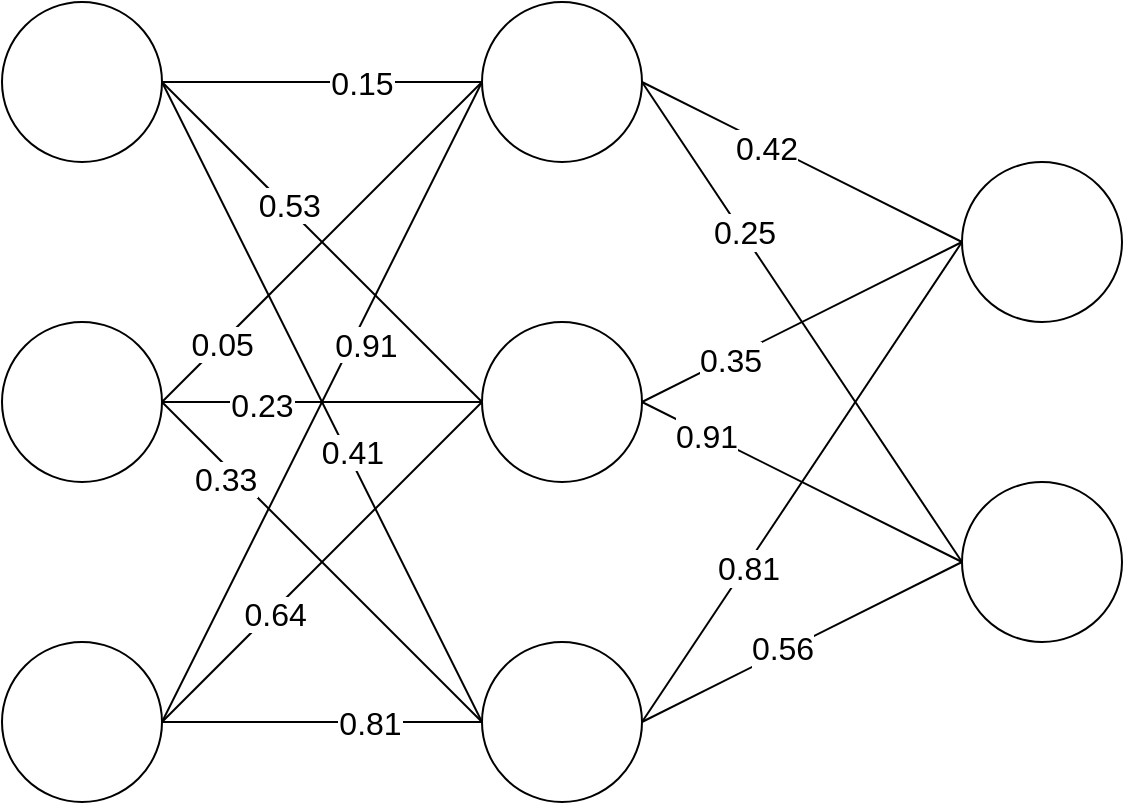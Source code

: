 <mxfile version="15.8.8" type="device"><diagram id="sLIRJsi5y9wLKyILJcnk" name="Page-1"><mxGraphModel dx="2062" dy="1065" grid="1" gridSize="10" guides="1" tooltips="1" connect="1" arrows="1" fold="1" page="1" pageScale="1" pageWidth="850" pageHeight="1100" math="0" shadow="0"><root><mxCell id="0"/><mxCell id="1" parent="0"/><mxCell id="Nvu8iW8Ky8LQ2kerMmJc-9" value="" style="edgeStyle=orthogonalEdgeStyle;rounded=0;orthogonalLoop=1;jettySize=auto;exitX=1;exitY=0.5;exitDx=0;exitDy=0;endArrow=none;endFill=0;" edge="1" parent="1" source="Nvu8iW8Ky8LQ2kerMmJc-1" target="Nvu8iW8Ky8LQ2kerMmJc-5"><mxGeometry relative="1" as="geometry"/></mxCell><mxCell id="Nvu8iW8Ky8LQ2kerMmJc-35" value="0.15" style="edgeLabel;align=center;verticalAlign=middle;resizable=0;points=[];fontSize=16;" vertex="1" connectable="0" parent="Nvu8iW8Ky8LQ2kerMmJc-9"><mxGeometry x="0.25" y="1" relative="1" as="geometry"><mxPoint as="offset"/></mxGeometry></mxCell><mxCell id="Nvu8iW8Ky8LQ2kerMmJc-1" value="" style="ellipse;aspect=fixed;" vertex="1" parent="1"><mxGeometry x="120" y="320" width="80" height="80" as="geometry"/></mxCell><mxCell id="Nvu8iW8Ky8LQ2kerMmJc-2" value="" style="ellipse;aspect=fixed;" vertex="1" parent="1"><mxGeometry x="120" y="640" width="80" height="80" as="geometry"/></mxCell><mxCell id="Nvu8iW8Ky8LQ2kerMmJc-16" value="" style="edgeStyle=orthogonalEdgeStyle;rounded=0;orthogonalLoop=1;jettySize=auto;exitX=1;exitY=0.5;exitDx=0;exitDy=0;endArrow=none;endFill=0;" edge="1" parent="1" source="Nvu8iW8Ky8LQ2kerMmJc-3" target="Nvu8iW8Ky8LQ2kerMmJc-7"><mxGeometry relative="1" as="geometry"><Array as="points"><mxPoint x="320" y="520"/><mxPoint x="320" y="520"/></Array></mxGeometry></mxCell><mxCell id="Nvu8iW8Ky8LQ2kerMmJc-41" value="0.23" style="edgeLabel;align=center;verticalAlign=middle;resizable=0;points=[];fontSize=16;" vertex="1" connectable="0" parent="Nvu8iW8Ky8LQ2kerMmJc-16"><mxGeometry x="0.362" y="-2" relative="1" as="geometry"><mxPoint x="-59" y="-2" as="offset"/></mxGeometry></mxCell><mxCell id="Nvu8iW8Ky8LQ2kerMmJc-3" value="" style="ellipse;aspect=fixed;" vertex="1" parent="1"><mxGeometry x="120" y="480" width="80" height="80" as="geometry"/></mxCell><mxCell id="Nvu8iW8Ky8LQ2kerMmJc-5" value="" style="ellipse;aspect=fixed;" vertex="1" parent="1"><mxGeometry x="360" y="320" width="80" height="80" as="geometry"/></mxCell><mxCell id="Nvu8iW8Ky8LQ2kerMmJc-6" value="" style="ellipse;aspect=fixed;" vertex="1" parent="1"><mxGeometry x="360" y="640" width="80" height="80" as="geometry"/></mxCell><mxCell id="Nvu8iW8Ky8LQ2kerMmJc-7" value="" style="ellipse;aspect=fixed;" vertex="1" parent="1"><mxGeometry x="360" y="480" width="80" height="80" as="geometry"/></mxCell><mxCell id="Nvu8iW8Ky8LQ2kerMmJc-8" value="" style="ellipse;aspect=fixed;" vertex="1" parent="1"><mxGeometry x="600" y="560" width="80" height="80" as="geometry"/></mxCell><mxCell id="Nvu8iW8Ky8LQ2kerMmJc-13" value="" style="endArrow=none;rounded=0;exitX=1;exitY=0.5;exitDx=0;exitDy=0;entryX=0;entryY=0.5;entryDx=0;entryDy=0;endFill=0;" edge="1" parent="1" source="Nvu8iW8Ky8LQ2kerMmJc-1" target="Nvu8iW8Ky8LQ2kerMmJc-7"><mxGeometry width="50" height="50" relative="1" as="geometry"><mxPoint x="400" y="570" as="sourcePoint"/><mxPoint x="450" y="520" as="targetPoint"/></mxGeometry></mxCell><mxCell id="Nvu8iW8Ky8LQ2kerMmJc-37" value="0.53" style="edgeLabel;align=center;verticalAlign=middle;resizable=0;points=[];fontSize=16;" vertex="1" connectable="0" parent="Nvu8iW8Ky8LQ2kerMmJc-13"><mxGeometry x="-0.169" y="-4" relative="1" as="geometry"><mxPoint y="-9" as="offset"/></mxGeometry></mxCell><mxCell id="Nvu8iW8Ky8LQ2kerMmJc-15" value="" style="endArrow=none;rounded=0;exitX=1;exitY=0.5;exitDx=0;exitDy=0;entryX=0;entryY=0.5;entryDx=0;entryDy=0;endFill=0;" edge="1" parent="1" source="Nvu8iW8Ky8LQ2kerMmJc-1" target="Nvu8iW8Ky8LQ2kerMmJc-6"><mxGeometry width="50" height="50" relative="1" as="geometry"><mxPoint x="210" y="370" as="sourcePoint"/><mxPoint x="370" y="530" as="targetPoint"/></mxGeometry></mxCell><mxCell id="Nvu8iW8Ky8LQ2kerMmJc-40" value="0.41" style="edgeLabel;align=center;verticalAlign=middle;resizable=0;points=[];fontSize=16;" vertex="1" connectable="0" parent="Nvu8iW8Ky8LQ2kerMmJc-15"><mxGeometry x="0.158" y="3" relative="1" as="geometry"><mxPoint as="offset"/></mxGeometry></mxCell><mxCell id="Nvu8iW8Ky8LQ2kerMmJc-18" value="" style="endArrow=none;rounded=0;entryX=0;entryY=0.5;entryDx=0;entryDy=0;endFill=0;" edge="1" parent="1" target="Nvu8iW8Ky8LQ2kerMmJc-5"><mxGeometry width="50" height="50" relative="1" as="geometry"><mxPoint x="200" y="520" as="sourcePoint"/><mxPoint x="290" y="560" as="targetPoint"/></mxGeometry></mxCell><mxCell id="Nvu8iW8Ky8LQ2kerMmJc-38" value="0.05" style="edgeLabel;align=center;verticalAlign=middle;resizable=0;points=[];fontSize=16;" vertex="1" connectable="0" parent="Nvu8iW8Ky8LQ2kerMmJc-18"><mxGeometry x="-0.625" relative="1" as="geometry"><mxPoint as="offset"/></mxGeometry></mxCell><mxCell id="Nvu8iW8Ky8LQ2kerMmJc-22" value="" style="endArrow=none;rounded=0;exitX=1;exitY=0.5;exitDx=0;exitDy=0;endFill=0;" edge="1" parent="1" source="Nvu8iW8Ky8LQ2kerMmJc-3"><mxGeometry width="50" height="50" relative="1" as="geometry"><mxPoint x="210" y="530" as="sourcePoint"/><mxPoint x="360" y="680" as="targetPoint"/></mxGeometry></mxCell><mxCell id="Nvu8iW8Ky8LQ2kerMmJc-42" value="0.33" style="edgeLabel;align=center;verticalAlign=middle;resizable=0;points=[];fontSize=16;" vertex="1" connectable="0" parent="Nvu8iW8Ky8LQ2kerMmJc-22"><mxGeometry x="-0.569" y="-4" relative="1" as="geometry"><mxPoint as="offset"/></mxGeometry></mxCell><mxCell id="Nvu8iW8Ky8LQ2kerMmJc-23" value="" style="endArrow=none;rounded=0;entryX=0;entryY=0.5;entryDx=0;entryDy=0;exitX=1;exitY=0.5;exitDx=0;exitDy=0;endFill=0;" edge="1" parent="1" source="Nvu8iW8Ky8LQ2kerMmJc-2" target="Nvu8iW8Ky8LQ2kerMmJc-5"><mxGeometry width="50" height="50" relative="1" as="geometry"><mxPoint x="220" y="540" as="sourcePoint"/><mxPoint x="380" y="380" as="targetPoint"/></mxGeometry></mxCell><mxCell id="Nvu8iW8Ky8LQ2kerMmJc-39" value="0.91" style="edgeLabel;align=center;verticalAlign=middle;resizable=0;points=[];fontSize=16;" vertex="1" connectable="0" parent="Nvu8iW8Ky8LQ2kerMmJc-23"><mxGeometry x="0.275" relative="1" as="geometry"><mxPoint y="14" as="offset"/></mxGeometry></mxCell><mxCell id="Nvu8iW8Ky8LQ2kerMmJc-24" value="" style="endArrow=none;rounded=0;entryX=0;entryY=0.5;entryDx=0;entryDy=0;exitX=1;exitY=0.5;exitDx=0;exitDy=0;endFill=0;" edge="1" parent="1" source="Nvu8iW8Ky8LQ2kerMmJc-2" target="Nvu8iW8Ky8LQ2kerMmJc-7"><mxGeometry width="50" height="50" relative="1" as="geometry"><mxPoint x="230" y="550" as="sourcePoint"/><mxPoint x="390" y="390" as="targetPoint"/></mxGeometry></mxCell><mxCell id="Nvu8iW8Ky8LQ2kerMmJc-43" value="0.64" style="edgeLabel;align=center;verticalAlign=middle;resizable=0;points=[];fontSize=16;" vertex="1" connectable="0" parent="Nvu8iW8Ky8LQ2kerMmJc-24"><mxGeometry x="-0.3" y="-1" relative="1" as="geometry"><mxPoint as="offset"/></mxGeometry></mxCell><mxCell id="Nvu8iW8Ky8LQ2kerMmJc-25" value="" style="endArrow=none;rounded=0;exitX=1;exitY=0.5;exitDx=0;exitDy=0;endFill=0;" edge="1" parent="1" source="Nvu8iW8Ky8LQ2kerMmJc-2"><mxGeometry width="50" height="50" relative="1" as="geometry"><mxPoint x="240" y="560" as="sourcePoint"/><mxPoint x="360" y="680" as="targetPoint"/></mxGeometry></mxCell><mxCell id="Nvu8iW8Ky8LQ2kerMmJc-44" value="0.81" style="edgeLabel;align=center;verticalAlign=middle;resizable=0;points=[];fontSize=16;" vertex="1" connectable="0" parent="Nvu8iW8Ky8LQ2kerMmJc-25"><mxGeometry x="0.3" y="1" relative="1" as="geometry"><mxPoint as="offset"/></mxGeometry></mxCell><mxCell id="Nvu8iW8Ky8LQ2kerMmJc-26" value="" style="endArrow=none;rounded=0;entryX=0;entryY=0.5;entryDx=0;entryDy=0;exitX=1;exitY=0.5;exitDx=0;exitDy=0;endFill=0;" edge="1" parent="1" source="Nvu8iW8Ky8LQ2kerMmJc-5" target="Nvu8iW8Ky8LQ2kerMmJc-8"><mxGeometry width="50" height="50" relative="1" as="geometry"><mxPoint x="250" y="570" as="sourcePoint"/><mxPoint x="410" y="410" as="targetPoint"/></mxGeometry></mxCell><mxCell id="Nvu8iW8Ky8LQ2kerMmJc-60" value="0.25" style="edgeLabel;html=1;align=center;verticalAlign=middle;resizable=0;points=[];fontSize=16;" vertex="1" connectable="0" parent="Nvu8iW8Ky8LQ2kerMmJc-26"><mxGeometry x="-0.371" y="1" relative="1" as="geometry"><mxPoint as="offset"/></mxGeometry></mxCell><mxCell id="Nvu8iW8Ky8LQ2kerMmJc-27" value="" style="endArrow=none;rounded=0;entryX=0;entryY=0.5;entryDx=0;entryDy=0;exitX=1;exitY=0.5;exitDx=0;exitDy=0;endFill=0;" edge="1" parent="1" source="Nvu8iW8Ky8LQ2kerMmJc-7" target="Nvu8iW8Ky8LQ2kerMmJc-8"><mxGeometry width="50" height="50" relative="1" as="geometry"><mxPoint x="452" y="363.04" as="sourcePoint"/><mxPoint x="610" y="530" as="targetPoint"/></mxGeometry></mxCell><mxCell id="Nvu8iW8Ky8LQ2kerMmJc-62" value="0.91" style="edgeLabel;html=1;align=center;verticalAlign=middle;resizable=0;points=[];fontSize=16;" vertex="1" connectable="0" parent="Nvu8iW8Ky8LQ2kerMmJc-27"><mxGeometry x="-0.595" y="-1" relative="1" as="geometry"><mxPoint as="offset"/></mxGeometry></mxCell><mxCell id="Nvu8iW8Ky8LQ2kerMmJc-32" value="" style="endArrow=none;rounded=0;endFill=0;entryX=0;entryY=0.5;entryDx=0;entryDy=0;" edge="1" parent="1" target="Nvu8iW8Ky8LQ2kerMmJc-8"><mxGeometry width="50" height="50" relative="1" as="geometry"><mxPoint x="440" y="680" as="sourcePoint"/><mxPoint x="600" y="440" as="targetPoint"/></mxGeometry></mxCell><mxCell id="Nvu8iW8Ky8LQ2kerMmJc-64" value="0.56" style="edgeLabel;html=1;align=center;verticalAlign=middle;resizable=0;points=[];fontSize=16;" vertex="1" connectable="0" parent="Nvu8iW8Ky8LQ2kerMmJc-32"><mxGeometry x="-0.125" y="2" relative="1" as="geometry"><mxPoint as="offset"/></mxGeometry></mxCell><mxCell id="Nvu8iW8Ky8LQ2kerMmJc-55" value="" style="ellipse;aspect=fixed;" vertex="1" parent="1"><mxGeometry x="600" y="400" width="80" height="80" as="geometry"/></mxCell><mxCell id="Nvu8iW8Ky8LQ2kerMmJc-56" value="" style="endArrow=none;rounded=0;entryX=0;entryY=0.5;entryDx=0;entryDy=0;exitX=1;exitY=0.5;exitDx=0;exitDy=0;endFill=0;" edge="1" parent="1" source="Nvu8iW8Ky8LQ2kerMmJc-5" target="Nvu8iW8Ky8LQ2kerMmJc-55"><mxGeometry width="50" height="50" relative="1" as="geometry"><mxPoint x="450" y="370" as="sourcePoint"/><mxPoint x="610" y="610" as="targetPoint"/></mxGeometry></mxCell><mxCell id="Nvu8iW8Ky8LQ2kerMmJc-59" value="0.42" style="edgeLabel;html=1;align=center;verticalAlign=middle;resizable=0;points=[];fontSize=16;" vertex="1" connectable="0" parent="Nvu8iW8Ky8LQ2kerMmJc-56"><mxGeometry x="-0.225" y="-2" relative="1" as="geometry"><mxPoint as="offset"/></mxGeometry></mxCell><mxCell id="Nvu8iW8Ky8LQ2kerMmJc-57" value="" style="endArrow=none;rounded=0;exitX=1;exitY=0.5;exitDx=0;exitDy=0;endFill=0;" edge="1" parent="1" source="Nvu8iW8Ky8LQ2kerMmJc-7"><mxGeometry width="50" height="50" relative="1" as="geometry"><mxPoint x="450" y="370" as="sourcePoint"/><mxPoint x="600" y="440" as="targetPoint"/></mxGeometry></mxCell><mxCell id="Nvu8iW8Ky8LQ2kerMmJc-61" value="0.35" style="edgeLabel;html=1;align=center;verticalAlign=middle;resizable=0;points=[];fontSize=16;" vertex="1" connectable="0" parent="Nvu8iW8Ky8LQ2kerMmJc-57"><mxGeometry x="-0.455" y="-1" relative="1" as="geometry"><mxPoint as="offset"/></mxGeometry></mxCell><mxCell id="Nvu8iW8Ky8LQ2kerMmJc-58" value="" style="endArrow=none;rounded=0;exitX=1;exitY=0.5;exitDx=0;exitDy=0;endFill=0;" edge="1" parent="1" source="Nvu8iW8Ky8LQ2kerMmJc-6"><mxGeometry width="50" height="50" relative="1" as="geometry"><mxPoint x="450" y="530" as="sourcePoint"/><mxPoint x="600" y="440" as="targetPoint"/></mxGeometry></mxCell><mxCell id="Nvu8iW8Ky8LQ2kerMmJc-63" value="0.81" style="edgeLabel;html=1;align=center;verticalAlign=middle;resizable=0;points=[];fontSize=16;" vertex="1" connectable="0" parent="Nvu8iW8Ky8LQ2kerMmJc-58"><mxGeometry x="-0.356" y="-1" relative="1" as="geometry"><mxPoint as="offset"/></mxGeometry></mxCell></root></mxGraphModel></diagram></mxfile>